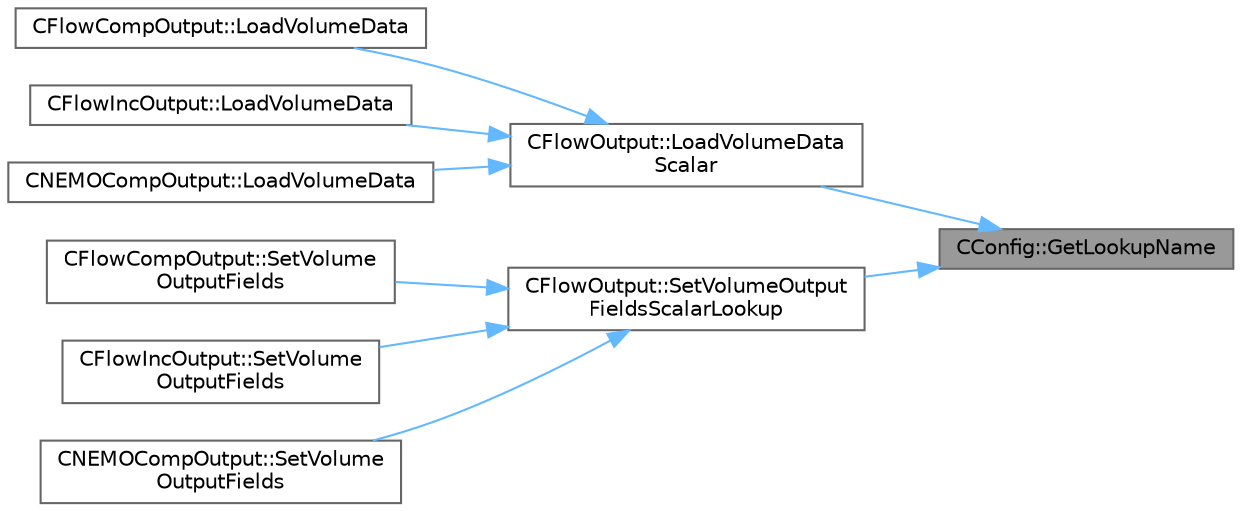 digraph "CConfig::GetLookupName"
{
 // LATEX_PDF_SIZE
  bgcolor="transparent";
  edge [fontname=Helvetica,fontsize=10,labelfontname=Helvetica,labelfontsize=10];
  node [fontname=Helvetica,fontsize=10,shape=box,height=0.2,width=0.4];
  rankdir="RL";
  Node1 [id="Node000001",label="CConfig::GetLookupName",height=0.2,width=0.4,color="gray40", fillcolor="grey60", style="filled", fontcolor="black",tooltip="Get the name of the variable that we want to retrieve from the lookup table."];
  Node1 -> Node2 [id="edge1_Node000001_Node000002",dir="back",color="steelblue1",style="solid",tooltip=" "];
  Node2 [id="Node000002",label="CFlowOutput::LoadVolumeData\lScalar",height=0.2,width=0.4,color="grey40", fillcolor="white", style="filled",URL="$classCFlowOutput.html#ad996a9cd0b41ef4bc726397d18219c17",tooltip="Set all scalar (turbulence/species) volume field values for a point."];
  Node2 -> Node3 [id="edge2_Node000002_Node000003",dir="back",color="steelblue1",style="solid",tooltip=" "];
  Node3 [id="Node000003",label="CFlowCompOutput::LoadVolumeData",height=0.2,width=0.4,color="grey40", fillcolor="white", style="filled",URL="$classCFlowCompOutput.html#a4dbb2657e6ea72800af13ddf08789276",tooltip="Set the values of the volume output fields for a point."];
  Node2 -> Node4 [id="edge3_Node000002_Node000004",dir="back",color="steelblue1",style="solid",tooltip=" "];
  Node4 [id="Node000004",label="CFlowIncOutput::LoadVolumeData",height=0.2,width=0.4,color="grey40", fillcolor="white", style="filled",URL="$classCFlowIncOutput.html#a72e2584bbcbcf7e3a94dae5344953f08",tooltip="Set the values of the volume output fields for a point."];
  Node2 -> Node5 [id="edge4_Node000002_Node000005",dir="back",color="steelblue1",style="solid",tooltip=" "];
  Node5 [id="Node000005",label="CNEMOCompOutput::LoadVolumeData",height=0.2,width=0.4,color="grey40", fillcolor="white", style="filled",URL="$classCNEMOCompOutput.html#a89eba9a2ef60d470409b605e9a06140b",tooltip="Set the values of the volume output fields for a point."];
  Node1 -> Node6 [id="edge5_Node000001_Node000006",dir="back",color="steelblue1",style="solid",tooltip=" "];
  Node6 [id="Node000006",label="CFlowOutput::SetVolumeOutput\lFieldsScalarLookup",height=0.2,width=0.4,color="grey40", fillcolor="white", style="filled",URL="$classCFlowOutput.html#ae5e51b1aa3061f6ae3917c9831b3c1fd",tooltip="Add flamelet volume lookup value fields for a point (FVMComp, FVMInc, FVMNEMO)."];
  Node6 -> Node7 [id="edge6_Node000006_Node000007",dir="back",color="steelblue1",style="solid",tooltip=" "];
  Node7 [id="Node000007",label="CFlowCompOutput::SetVolume\lOutputFields",height=0.2,width=0.4,color="grey40", fillcolor="white", style="filled",URL="$classCFlowCompOutput.html#a1724bb8ece7b49ccc08b1a9ebd227f85",tooltip="Set the available volume output fields."];
  Node6 -> Node8 [id="edge7_Node000006_Node000008",dir="back",color="steelblue1",style="solid",tooltip=" "];
  Node8 [id="Node000008",label="CFlowIncOutput::SetVolume\lOutputFields",height=0.2,width=0.4,color="grey40", fillcolor="white", style="filled",URL="$classCFlowIncOutput.html#a2d50d4d3b55a195d431eb426a381bcf8",tooltip="Set the available volume output fields."];
  Node6 -> Node9 [id="edge8_Node000006_Node000009",dir="back",color="steelblue1",style="solid",tooltip=" "];
  Node9 [id="Node000009",label="CNEMOCompOutput::SetVolume\lOutputFields",height=0.2,width=0.4,color="grey40", fillcolor="white", style="filled",URL="$classCNEMOCompOutput.html#ae2e72ddbf5abb62c9da53098d5c861ef",tooltip="Set the available volume output fields."];
}
